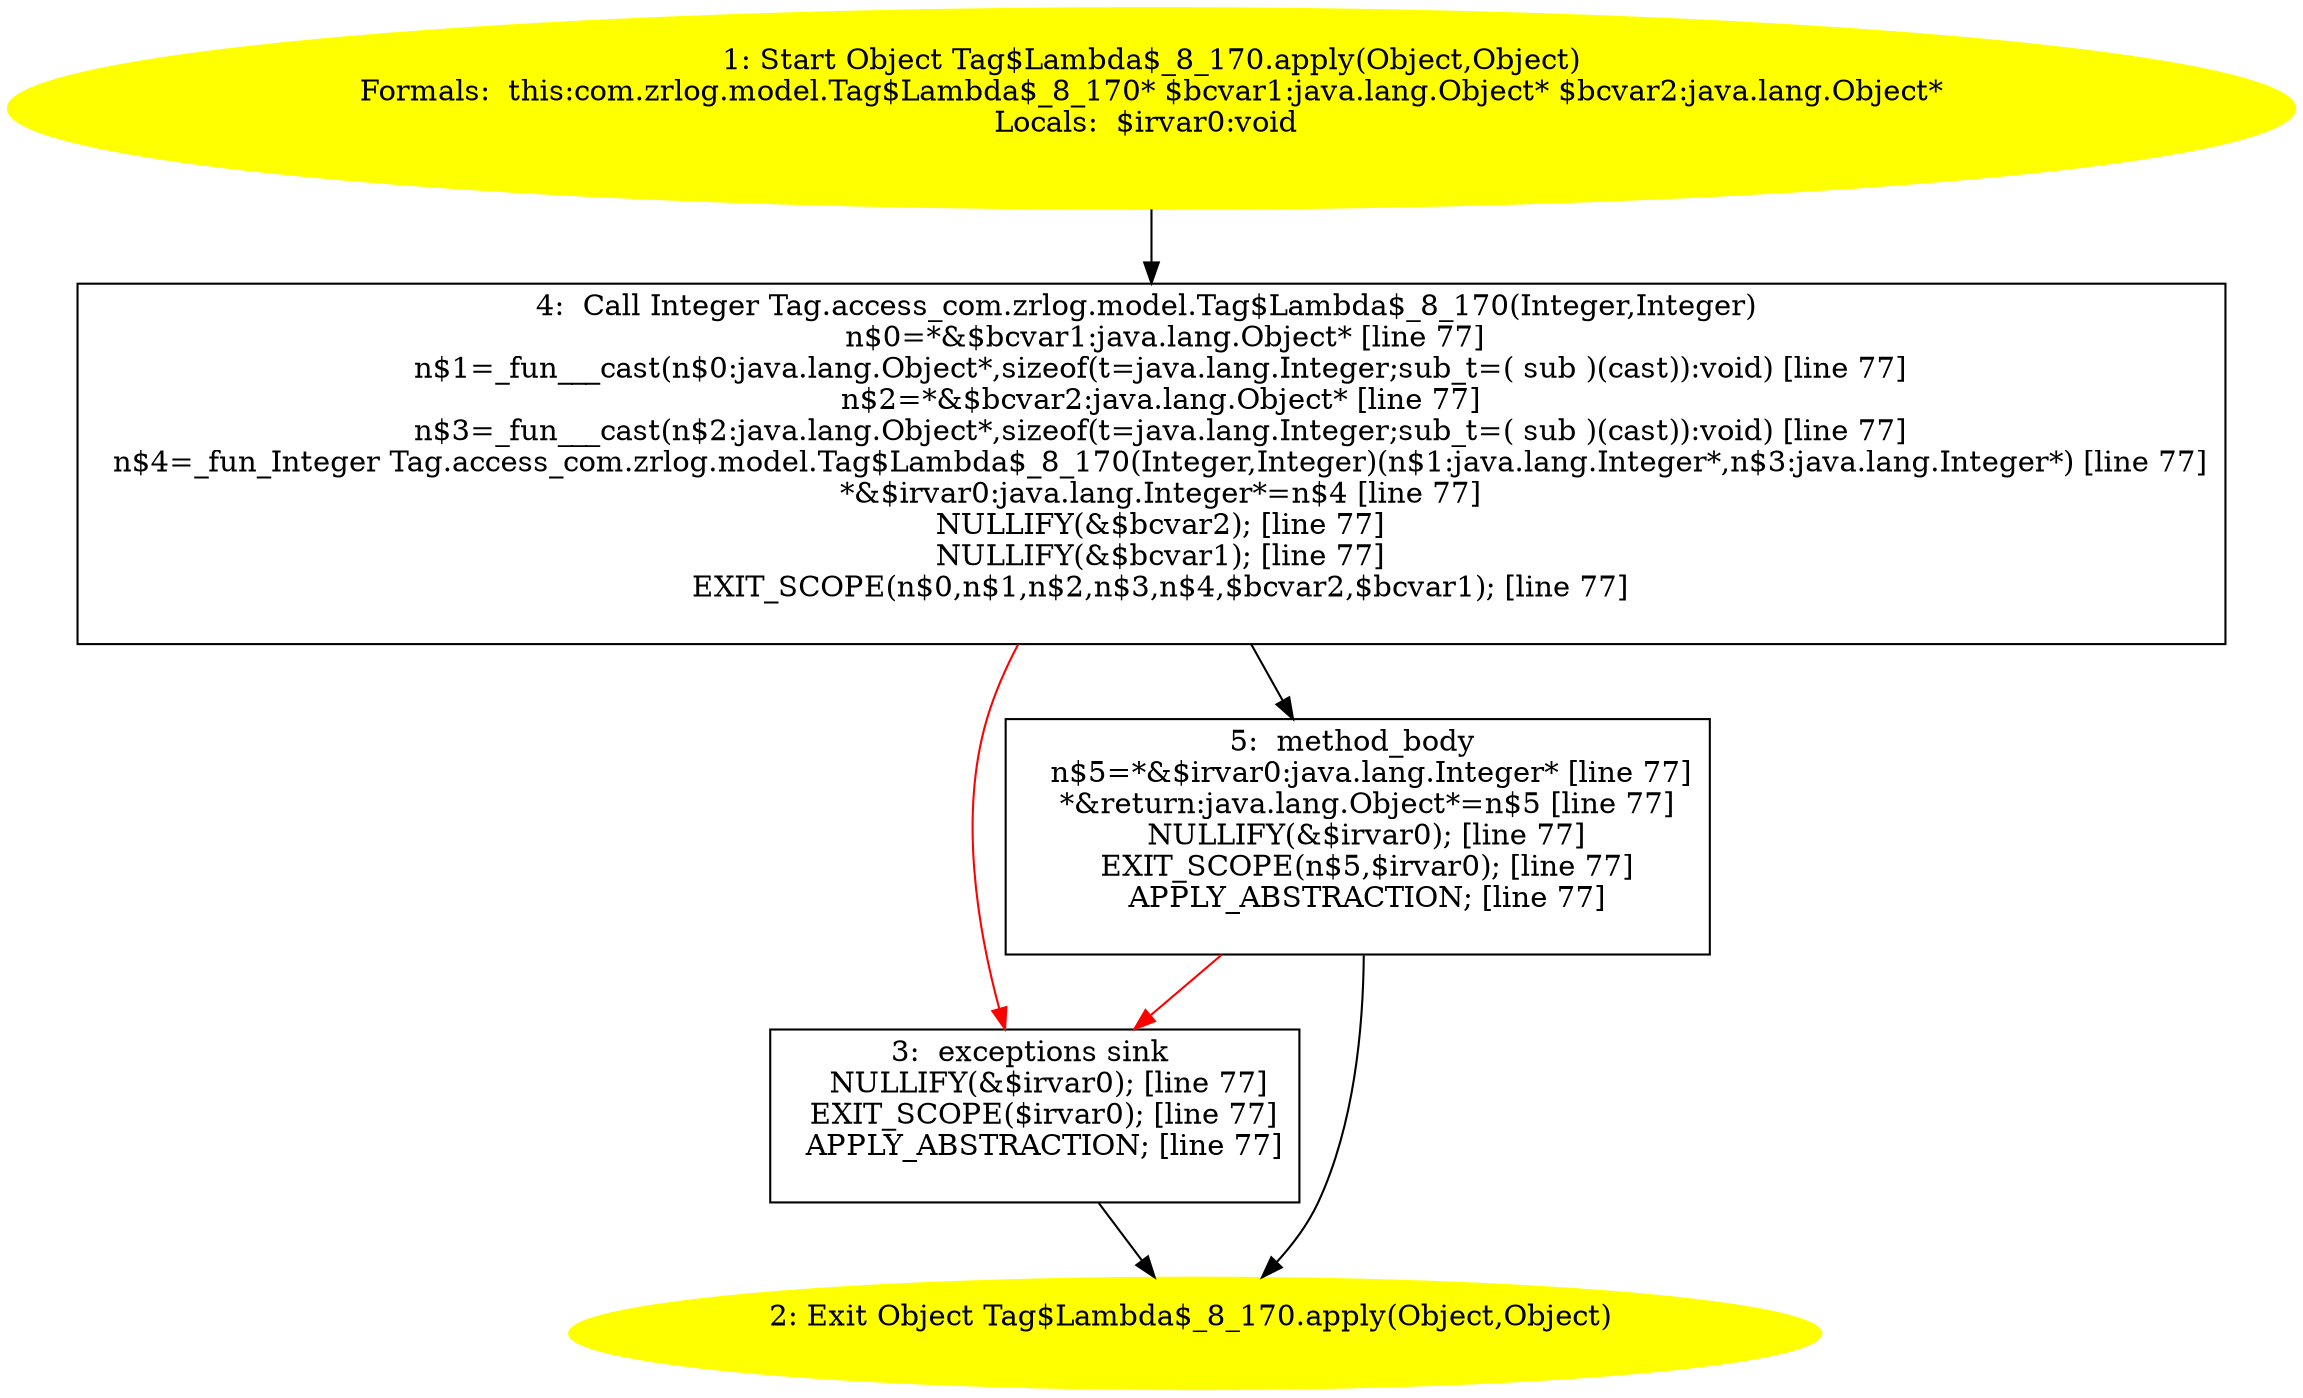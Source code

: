 /* @generated */
digraph cfg {
"com.zrlog.model.Tag$Lambda$_8_170.apply(java.lang.Object,java.lang.Object):java.lang.Object.9a05e15d5b5f0b7bb6ba2de5f3ec02b2_1" [label="1: Start Object Tag$Lambda$_8_170.apply(Object,Object)\nFormals:  this:com.zrlog.model.Tag$Lambda$_8_170* $bcvar1:java.lang.Object* $bcvar2:java.lang.Object*\nLocals:  $irvar0:void \n  " color=yellow style=filled]
	

	 "com.zrlog.model.Tag$Lambda$_8_170.apply(java.lang.Object,java.lang.Object):java.lang.Object.9a05e15d5b5f0b7bb6ba2de5f3ec02b2_1" -> "com.zrlog.model.Tag$Lambda$_8_170.apply(java.lang.Object,java.lang.Object):java.lang.Object.9a05e15d5b5f0b7bb6ba2de5f3ec02b2_4" ;
"com.zrlog.model.Tag$Lambda$_8_170.apply(java.lang.Object,java.lang.Object):java.lang.Object.9a05e15d5b5f0b7bb6ba2de5f3ec02b2_2" [label="2: Exit Object Tag$Lambda$_8_170.apply(Object,Object) \n  " color=yellow style=filled]
	

"com.zrlog.model.Tag$Lambda$_8_170.apply(java.lang.Object,java.lang.Object):java.lang.Object.9a05e15d5b5f0b7bb6ba2de5f3ec02b2_3" [label="3:  exceptions sink \n   NULLIFY(&$irvar0); [line 77]\n  EXIT_SCOPE($irvar0); [line 77]\n  APPLY_ABSTRACTION; [line 77]\n " shape="box"]
	

	 "com.zrlog.model.Tag$Lambda$_8_170.apply(java.lang.Object,java.lang.Object):java.lang.Object.9a05e15d5b5f0b7bb6ba2de5f3ec02b2_3" -> "com.zrlog.model.Tag$Lambda$_8_170.apply(java.lang.Object,java.lang.Object):java.lang.Object.9a05e15d5b5f0b7bb6ba2de5f3ec02b2_2" ;
"com.zrlog.model.Tag$Lambda$_8_170.apply(java.lang.Object,java.lang.Object):java.lang.Object.9a05e15d5b5f0b7bb6ba2de5f3ec02b2_4" [label="4:  Call Integer Tag.access_com.zrlog.model.Tag$Lambda$_8_170(Integer,Integer) \n   n$0=*&$bcvar1:java.lang.Object* [line 77]\n  n$1=_fun___cast(n$0:java.lang.Object*,sizeof(t=java.lang.Integer;sub_t=( sub )(cast)):void) [line 77]\n  n$2=*&$bcvar2:java.lang.Object* [line 77]\n  n$3=_fun___cast(n$2:java.lang.Object*,sizeof(t=java.lang.Integer;sub_t=( sub )(cast)):void) [line 77]\n  n$4=_fun_Integer Tag.access_com.zrlog.model.Tag$Lambda$_8_170(Integer,Integer)(n$1:java.lang.Integer*,n$3:java.lang.Integer*) [line 77]\n  *&$irvar0:java.lang.Integer*=n$4 [line 77]\n  NULLIFY(&$bcvar2); [line 77]\n  NULLIFY(&$bcvar1); [line 77]\n  EXIT_SCOPE(n$0,n$1,n$2,n$3,n$4,$bcvar2,$bcvar1); [line 77]\n " shape="box"]
	

	 "com.zrlog.model.Tag$Lambda$_8_170.apply(java.lang.Object,java.lang.Object):java.lang.Object.9a05e15d5b5f0b7bb6ba2de5f3ec02b2_4" -> "com.zrlog.model.Tag$Lambda$_8_170.apply(java.lang.Object,java.lang.Object):java.lang.Object.9a05e15d5b5f0b7bb6ba2de5f3ec02b2_5" ;
	 "com.zrlog.model.Tag$Lambda$_8_170.apply(java.lang.Object,java.lang.Object):java.lang.Object.9a05e15d5b5f0b7bb6ba2de5f3ec02b2_4" -> "com.zrlog.model.Tag$Lambda$_8_170.apply(java.lang.Object,java.lang.Object):java.lang.Object.9a05e15d5b5f0b7bb6ba2de5f3ec02b2_3" [color="red" ];
"com.zrlog.model.Tag$Lambda$_8_170.apply(java.lang.Object,java.lang.Object):java.lang.Object.9a05e15d5b5f0b7bb6ba2de5f3ec02b2_5" [label="5:  method_body \n   n$5=*&$irvar0:java.lang.Integer* [line 77]\n  *&return:java.lang.Object*=n$5 [line 77]\n  NULLIFY(&$irvar0); [line 77]\n  EXIT_SCOPE(n$5,$irvar0); [line 77]\n  APPLY_ABSTRACTION; [line 77]\n " shape="box"]
	

	 "com.zrlog.model.Tag$Lambda$_8_170.apply(java.lang.Object,java.lang.Object):java.lang.Object.9a05e15d5b5f0b7bb6ba2de5f3ec02b2_5" -> "com.zrlog.model.Tag$Lambda$_8_170.apply(java.lang.Object,java.lang.Object):java.lang.Object.9a05e15d5b5f0b7bb6ba2de5f3ec02b2_2" ;
	 "com.zrlog.model.Tag$Lambda$_8_170.apply(java.lang.Object,java.lang.Object):java.lang.Object.9a05e15d5b5f0b7bb6ba2de5f3ec02b2_5" -> "com.zrlog.model.Tag$Lambda$_8_170.apply(java.lang.Object,java.lang.Object):java.lang.Object.9a05e15d5b5f0b7bb6ba2de5f3ec02b2_3" [color="red" ];
}
